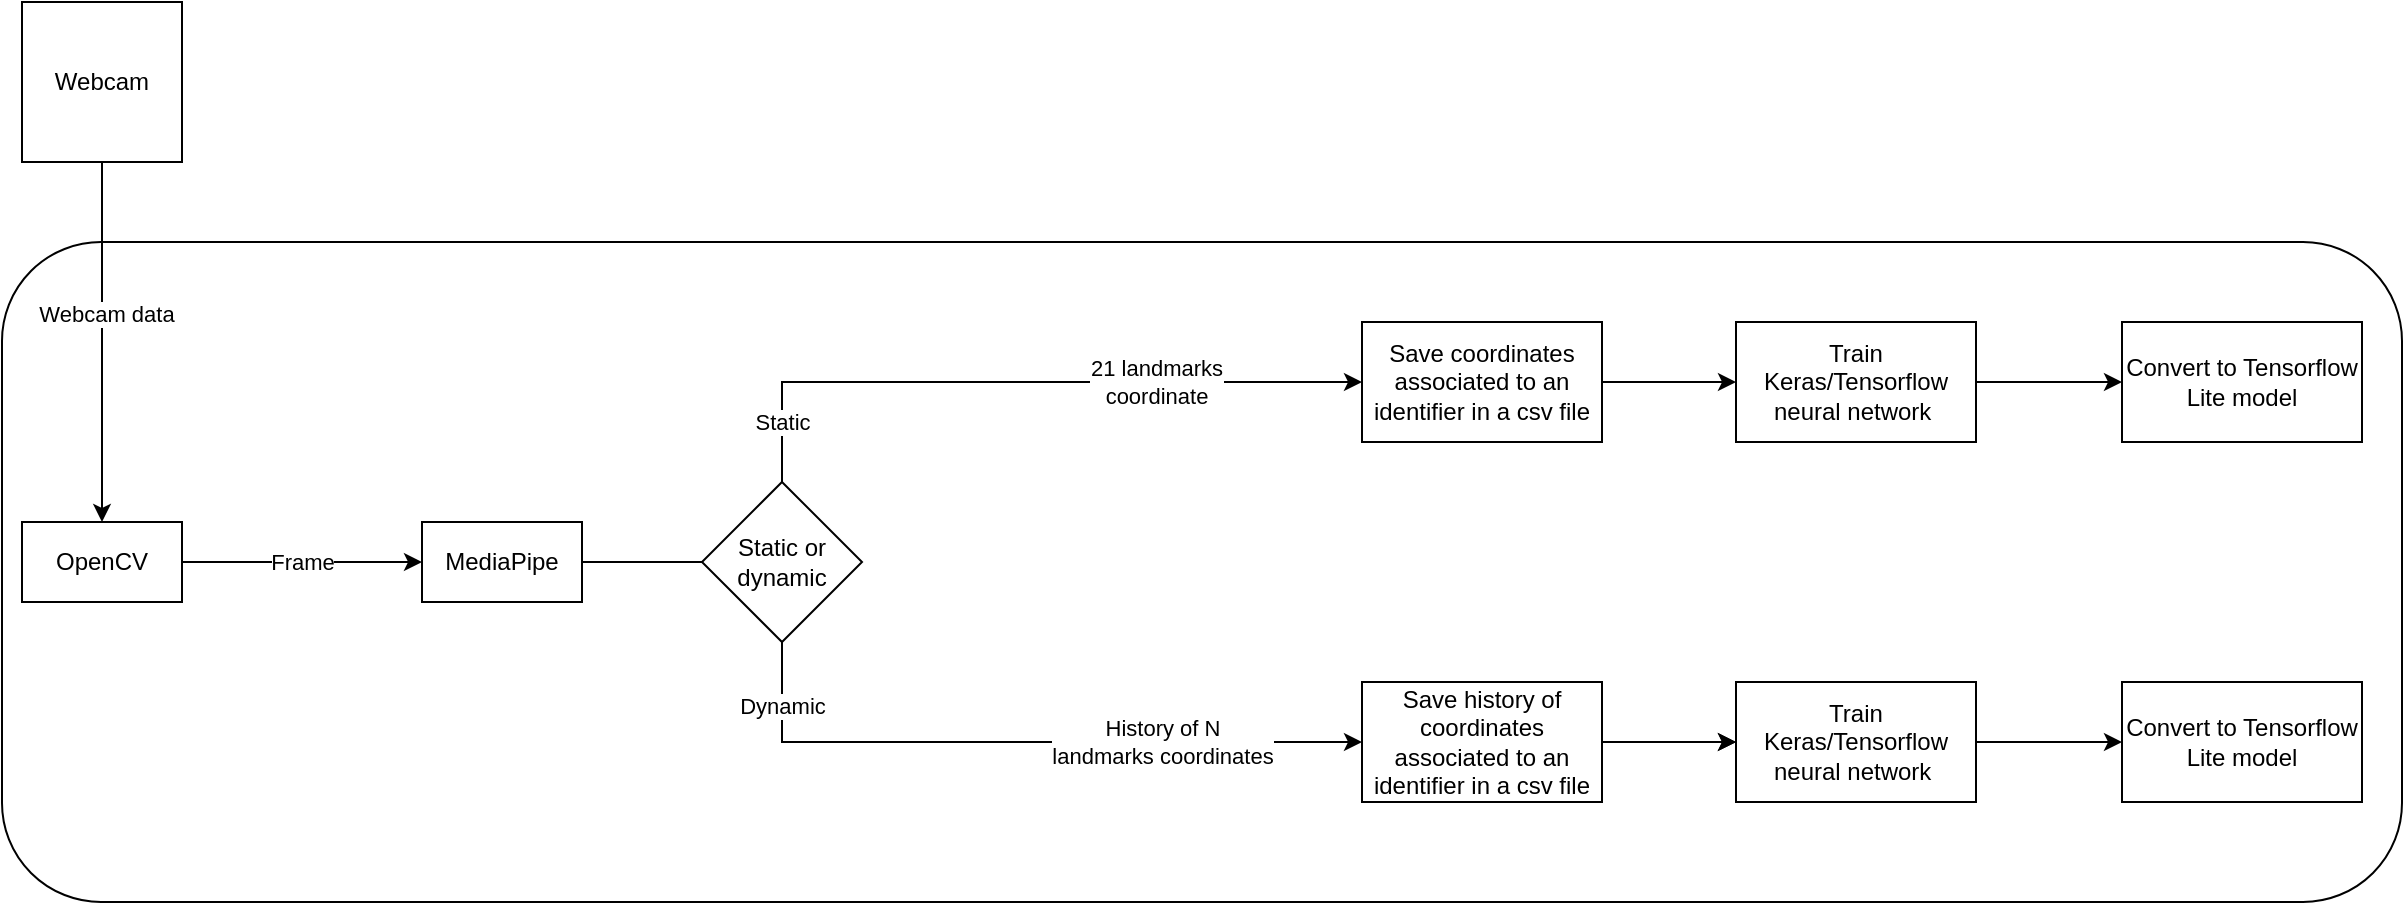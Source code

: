<mxfile version="17.2.4" type="device"><diagram id="lBAqwuBLEqbA9X1AMPiy" name="Page-1"><mxGraphModel dx="1298" dy="797" grid="1" gridSize="10" guides="1" tooltips="1" connect="1" arrows="1" fold="1" page="1" pageScale="1" pageWidth="827" pageHeight="1169" math="0" shadow="0"><root><mxCell id="0"/><mxCell id="1" parent="0"/><mxCell id="BkjIkjiY9BbO2QDINpee-1" value="Webcam" style="whiteSpace=wrap;html=1;aspect=fixed;" vertex="1" parent="1"><mxGeometry x="40" y="80" width="80" height="80" as="geometry"/></mxCell><mxCell id="BkjIkjiY9BbO2QDINpee-2" value="OpenCV" style="rounded=0;whiteSpace=wrap;html=1;" vertex="1" parent="1"><mxGeometry x="40" y="340" width="80" height="40" as="geometry"/></mxCell><mxCell id="BkjIkjiY9BbO2QDINpee-3" value="" style="endArrow=classic;html=1;rounded=0;exitX=0.5;exitY=1;exitDx=0;exitDy=0;entryX=0.5;entryY=0;entryDx=0;entryDy=0;" edge="1" parent="1" source="BkjIkjiY9BbO2QDINpee-1" target="BkjIkjiY9BbO2QDINpee-2"><mxGeometry width="50" height="50" relative="1" as="geometry"><mxPoint x="350" y="450" as="sourcePoint"/><mxPoint x="400" y="400" as="targetPoint"/></mxGeometry></mxCell><mxCell id="BkjIkjiY9BbO2QDINpee-4" value="Webcam data" style="edgeLabel;html=1;align=center;verticalAlign=middle;resizable=0;points=[];" vertex="1" connectable="0" parent="BkjIkjiY9BbO2QDINpee-3"><mxGeometry x="-0.156" y="2" relative="1" as="geometry"><mxPoint as="offset"/></mxGeometry></mxCell><mxCell id="BkjIkjiY9BbO2QDINpee-5" value="MediaPipe" style="rounded=0;whiteSpace=wrap;html=1;" vertex="1" parent="1"><mxGeometry x="240" y="340" width="80" height="40" as="geometry"/></mxCell><mxCell id="BkjIkjiY9BbO2QDINpee-6" value="" style="endArrow=classic;html=1;rounded=0;exitX=1;exitY=0.5;exitDx=0;exitDy=0;entryX=0;entryY=0.5;entryDx=0;entryDy=0;" edge="1" parent="1" source="BkjIkjiY9BbO2QDINpee-2" target="BkjIkjiY9BbO2QDINpee-5"><mxGeometry width="50" height="50" relative="1" as="geometry"><mxPoint x="350" y="450" as="sourcePoint"/><mxPoint x="400" y="400" as="targetPoint"/></mxGeometry></mxCell><mxCell id="BkjIkjiY9BbO2QDINpee-7" value="Frame" style="edgeLabel;html=1;align=center;verticalAlign=middle;resizable=0;points=[];" vertex="1" connectable="0" parent="BkjIkjiY9BbO2QDINpee-6"><mxGeometry x="0.3" y="-1" relative="1" as="geometry"><mxPoint x="-18" y="-1" as="offset"/></mxGeometry></mxCell><mxCell id="BkjIkjiY9BbO2QDINpee-8" value="Save coordinates associated to an identifier in a csv file" style="rounded=0;whiteSpace=wrap;html=1;" vertex="1" parent="1"><mxGeometry x="710" y="240" width="120" height="60" as="geometry"/></mxCell><mxCell id="BkjIkjiY9BbO2QDINpee-20" value="" style="edgeStyle=orthogonalEdgeStyle;rounded=0;orthogonalLoop=1;jettySize=auto;html=1;" edge="1" parent="1" source="BkjIkjiY9BbO2QDINpee-9" target="BkjIkjiY9BbO2QDINpee-18"><mxGeometry relative="1" as="geometry"/></mxCell><mxCell id="BkjIkjiY9BbO2QDINpee-9" value="Save history of coordinates associated to an identifier in a csv file" style="rounded=0;whiteSpace=wrap;html=1;" vertex="1" parent="1"><mxGeometry x="710" y="420" width="120" height="60" as="geometry"/></mxCell><mxCell id="BkjIkjiY9BbO2QDINpee-10" value="Static" style="endArrow=classic;html=1;rounded=0;entryX=0;entryY=0.5;entryDx=0;entryDy=0;exitX=0.5;exitY=0;exitDx=0;exitDy=0;" edge="1" parent="1" source="BkjIkjiY9BbO2QDINpee-25" target="BkjIkjiY9BbO2QDINpee-8"><mxGeometry x="-0.824" width="50" height="50" relative="1" as="geometry"><mxPoint x="510" y="300" as="sourcePoint"/><mxPoint x="590" y="400" as="targetPoint"/><Array as="points"><mxPoint x="420" y="270"/><mxPoint x="550" y="270"/></Array><mxPoint as="offset"/></mxGeometry></mxCell><mxCell id="BkjIkjiY9BbO2QDINpee-11" value="21 landmarks &lt;br&gt;coordinate" style="edgeLabel;html=1;align=center;verticalAlign=middle;resizable=0;points=[];" vertex="1" connectable="0" parent="BkjIkjiY9BbO2QDINpee-10"><mxGeometry x="0.495" relative="1" as="geometry"><mxPoint x="-17" as="offset"/></mxGeometry></mxCell><mxCell id="BkjIkjiY9BbO2QDINpee-12" value="" style="endArrow=classic;html=1;rounded=0;entryX=0;entryY=0.5;entryDx=0;entryDy=0;exitX=0.5;exitY=1;exitDx=0;exitDy=0;" edge="1" parent="1" source="BkjIkjiY9BbO2QDINpee-25" target="BkjIkjiY9BbO2QDINpee-9"><mxGeometry width="50" height="50" relative="1" as="geometry"><mxPoint x="520" y="410" as="sourcePoint"/><mxPoint x="590" y="400" as="targetPoint"/><Array as="points"><mxPoint x="420" y="450"/><mxPoint x="550" y="450"/></Array></mxGeometry></mxCell><mxCell id="BkjIkjiY9BbO2QDINpee-13" value="History of N &lt;br&gt;landmarks&amp;nbsp;coordinates" style="edgeLabel;html=1;align=center;verticalAlign=middle;resizable=0;points=[];" vertex="1" connectable="0" parent="BkjIkjiY9BbO2QDINpee-12"><mxGeometry x="0.6" y="-1" relative="1" as="geometry"><mxPoint x="-32" y="-1" as="offset"/></mxGeometry></mxCell><mxCell id="BkjIkjiY9BbO2QDINpee-27" value="Dynamic" style="edgeLabel;html=1;align=center;verticalAlign=middle;resizable=0;points=[];" vertex="1" connectable="0" parent="BkjIkjiY9BbO2QDINpee-12"><mxGeometry x="-0.812" relative="1" as="geometry"><mxPoint as="offset"/></mxGeometry></mxCell><mxCell id="BkjIkjiY9BbO2QDINpee-16" value="Train Keras/Tensorflow neural network&amp;nbsp;" style="rounded=0;whiteSpace=wrap;html=1;" vertex="1" parent="1"><mxGeometry x="897" y="240" width="120" height="60" as="geometry"/></mxCell><mxCell id="BkjIkjiY9BbO2QDINpee-17" value="" style="endArrow=classic;html=1;rounded=0;exitX=1;exitY=0.5;exitDx=0;exitDy=0;entryX=0;entryY=0.5;entryDx=0;entryDy=0;" edge="1" parent="1" source="BkjIkjiY9BbO2QDINpee-8" target="BkjIkjiY9BbO2QDINpee-16"><mxGeometry width="50" height="50" relative="1" as="geometry"><mxPoint x="680" y="430" as="sourcePoint"/><mxPoint x="730" y="380" as="targetPoint"/></mxGeometry></mxCell><mxCell id="BkjIkjiY9BbO2QDINpee-18" value="Train Keras/Tensorflow neural network&amp;nbsp;" style="rounded=0;whiteSpace=wrap;html=1;" vertex="1" parent="1"><mxGeometry x="897" y="420" width="120" height="60" as="geometry"/></mxCell><mxCell id="BkjIkjiY9BbO2QDINpee-19" value="" style="endArrow=classic;html=1;rounded=0;entryX=0;entryY=0.5;entryDx=0;entryDy=0;exitX=1;exitY=0.5;exitDx=0;exitDy=0;" edge="1" parent="1" target="BkjIkjiY9BbO2QDINpee-18" source="BkjIkjiY9BbO2QDINpee-9"><mxGeometry width="50" height="50" relative="1" as="geometry"><mxPoint x="830" y="450" as="sourcePoint"/><mxPoint x="720" y="560" as="targetPoint"/></mxGeometry></mxCell><mxCell id="BkjIkjiY9BbO2QDINpee-21" value="Convert to Tensorflow Lite model" style="rounded=0;whiteSpace=wrap;html=1;" vertex="1" parent="1"><mxGeometry x="1090" y="240" width="120" height="60" as="geometry"/></mxCell><mxCell id="BkjIkjiY9BbO2QDINpee-22" value="" style="endArrow=classic;html=1;rounded=0;entryX=0;entryY=0.5;entryDx=0;entryDy=0;exitX=1;exitY=0.5;exitDx=0;exitDy=0;" edge="1" parent="1" source="BkjIkjiY9BbO2QDINpee-16" target="BkjIkjiY9BbO2QDINpee-21"><mxGeometry width="50" height="50" relative="1" as="geometry"><mxPoint x="1040" y="250" as="sourcePoint"/><mxPoint x="1084" y="269.5" as="targetPoint"/></mxGeometry></mxCell><mxCell id="BkjIkjiY9BbO2QDINpee-23" value="Convert to Tensorflow Lite model" style="rounded=0;whiteSpace=wrap;html=1;" vertex="1" parent="1"><mxGeometry x="1090" y="420" width="120" height="60" as="geometry"/></mxCell><mxCell id="BkjIkjiY9BbO2QDINpee-24" value="" style="endArrow=classic;html=1;rounded=0;entryX=0;entryY=0.5;entryDx=0;entryDy=0;exitX=1;exitY=0.5;exitDx=0;exitDy=0;" edge="1" parent="1" target="BkjIkjiY9BbO2QDINpee-23" source="BkjIkjiY9BbO2QDINpee-18"><mxGeometry width="50" height="50" relative="1" as="geometry"><mxPoint x="1040" y="430" as="sourcePoint"/><mxPoint x="1084" y="449.5" as="targetPoint"/></mxGeometry></mxCell><mxCell id="BkjIkjiY9BbO2QDINpee-25" value="Static or dynamic" style="rhombus;whiteSpace=wrap;html=1;" vertex="1" parent="1"><mxGeometry x="380" y="320" width="80" height="80" as="geometry"/></mxCell><mxCell id="BkjIkjiY9BbO2QDINpee-26" value="" style="endArrow=none;html=1;rounded=0;exitX=1;exitY=0.5;exitDx=0;exitDy=0;entryX=0;entryY=0.5;entryDx=0;entryDy=0;" edge="1" parent="1" source="BkjIkjiY9BbO2QDINpee-5" target="BkjIkjiY9BbO2QDINpee-25"><mxGeometry width="50" height="50" relative="1" as="geometry"><mxPoint x="490" y="430" as="sourcePoint"/><mxPoint x="540" y="380" as="targetPoint"/></mxGeometry></mxCell><mxCell id="BkjIkjiY9BbO2QDINpee-31" value="" style="rounded=1;whiteSpace=wrap;html=1;fillColor=none;" vertex="1" parent="1"><mxGeometry x="30" y="200" width="1200" height="330" as="geometry"/></mxCell></root></mxGraphModel></diagram></mxfile>